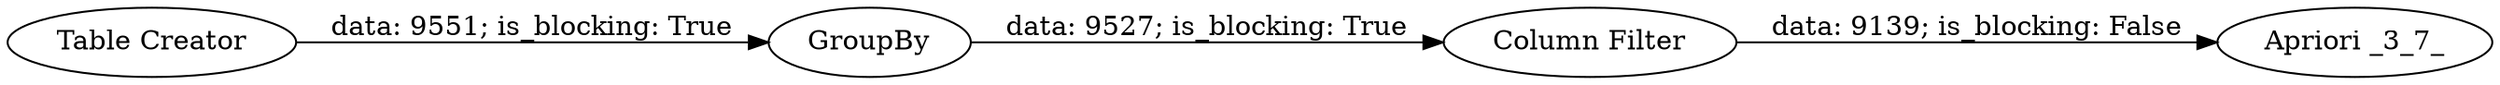 digraph {
	"-3604544545311216645_3" [label="Column Filter"]
	"-3604544545311216645_4" [label="Apriori _3_7_"]
	"-3604544545311216645_1" [label="Table Creator"]
	"-3604544545311216645_2" [label=GroupBy]
	"-3604544545311216645_1" -> "-3604544545311216645_2" [label="data: 9551; is_blocking: True"]
	"-3604544545311216645_3" -> "-3604544545311216645_4" [label="data: 9139; is_blocking: False"]
	"-3604544545311216645_2" -> "-3604544545311216645_3" [label="data: 9527; is_blocking: True"]
	rankdir=LR
}
